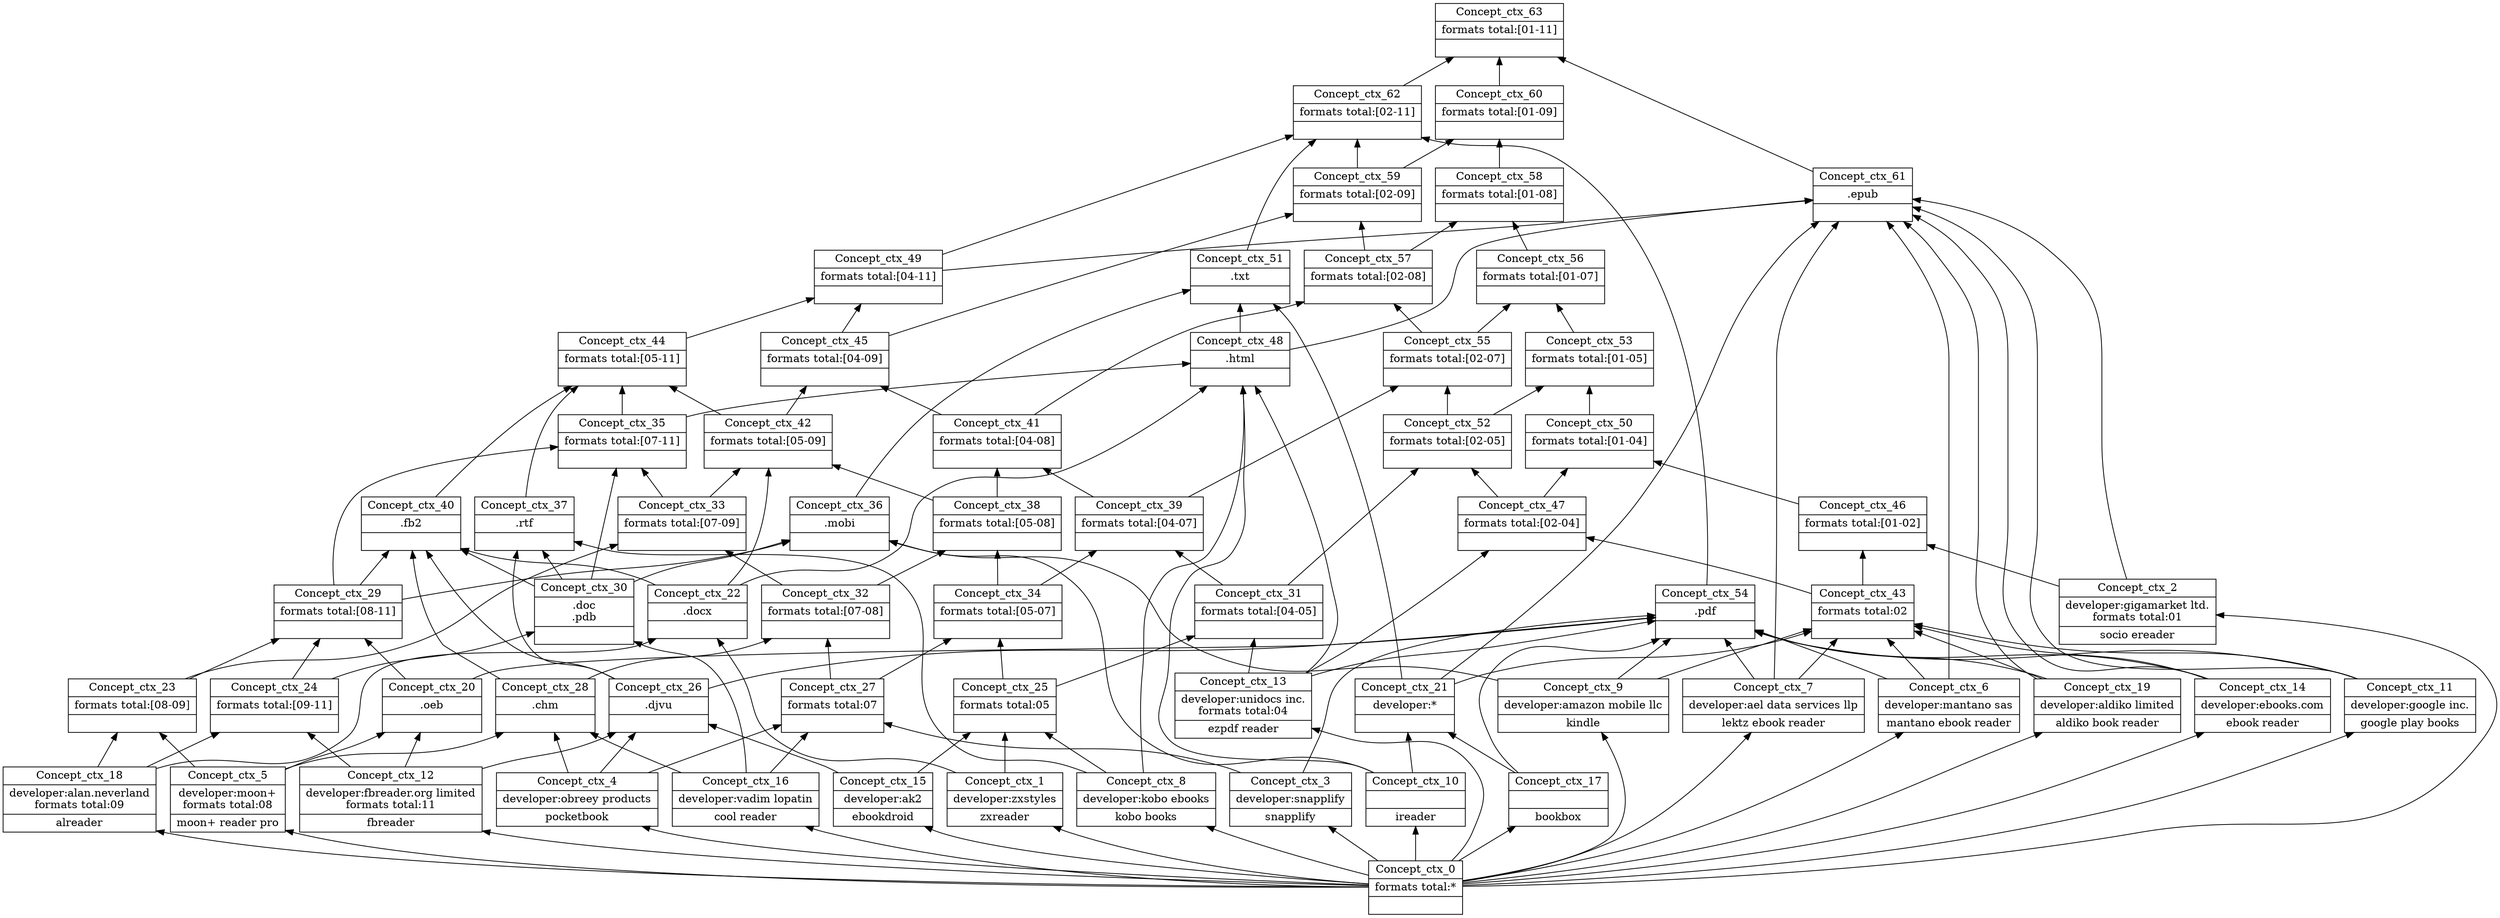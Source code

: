 digraph G { 
	rankdir=BT;
subgraph ctx { 
label="ctx";
1 [shape=record,label="{Concept_ctx_5|developer:moon+\nformats total:08\n|moon+ reader pro\n}"];
2 [shape=record,label="{Concept_ctx_16|developer:vadim lopatin\n|cool reader\n}"];
3 [shape=record,label="{Concept_ctx_4|developer:obreey products\n|pocketbook\n}"];
4 [shape=record,label="{Concept_ctx_18|developer:alan.neverland\nformats total:09\n|alreader\n}"];
5 [shape=record,label="{Concept_ctx_19|developer:aldiko limited\n|aldiko book reader\n}"];
6 [shape=record,label="{Concept_ctx_10||ireader\n}"];
7 [shape=record,label="{Concept_ctx_17||bookbox\n}"];
8 [shape=record,label="{Concept_ctx_15|developer:ak2\n|ebookdroid\n}"];
9 [shape=record,label="{Concept_ctx_14|developer:ebooks.com\n|ebook reader\n}"];
10 [shape=record,label="{Concept_ctx_13|developer:unidocs inc.\nformats total:04\n|ezpdf reader\n}"];
11 [shape=record,label="{Concept_ctx_11|developer:google inc.\n|google play books\n}"];
12 [shape=record,label="{Concept_ctx_9|developer:amazon mobile llc\n|kindle\n}"];
13 [shape=record,label="{Concept_ctx_8|developer:kobo ebooks\n|kobo books\n}"];
14 [shape=record,label="{Concept_ctx_7|developer:ael data services llp\n|lektz ebook reader\n}"];
15 [shape=record,label="{Concept_ctx_6|developer:mantano sas\n|mantano ebook reader\n}"];
16 [shape=record,label="{Concept_ctx_3|developer:snapplify\n|snapplify\n}"];
17 [shape=record,label="{Concept_ctx_2|developer:gigamarket ltd.\nformats total:01\n|socio ereader\n}"];
18 [shape=record,label="{Concept_ctx_1|developer:zxstyles\n|zxreader\n}"];
19 [shape=record,label="{Concept_ctx_12|developer:fbreader.org limited\nformats total:11\n|fbreader\n}"];
20 [shape=record,label="{Concept_ctx_20|.oeb\n|}"];
21 [shape=record,label="{Concept_ctx_22|.docx\n|}"];
22 [shape=record,label="{Concept_ctx_21|developer:*\n|}"];
23 [shape=record,label="{Concept_ctx_23|formats total:[08-09]\n|}"];
24 [shape=record,label="{Concept_ctx_24|formats total:[09-11]\n|}"];
25 [shape=record,label="{Concept_ctx_28|.chm\n|}"];
26 [shape=record,label="{Concept_ctx_30|.doc\n.pdb\n|}"];
27 [shape=record,label="{Concept_ctx_26|.djvu\n|}"];
28 [shape=record,label="{Concept_ctx_25|formats total:05\n|}"];
29 [shape=record,label="{Concept_ctx_27|formats total:07\n|}"];
30 [shape=record,label="{Concept_ctx_29|formats total:[08-11]\n|}"];
31 [shape=record,label="{Concept_ctx_31|formats total:[04-05]\n|}"];
32 [shape=record,label="{Concept_ctx_32|formats total:[07-08]\n|}"];
33 [shape=record,label="{Concept_ctx_33|formats total:[07-09]\n|}"];
34 [shape=record,label="{Concept_ctx_36|.mobi\n|}"];
35 [shape=record,label="{Concept_ctx_37|.rtf\n|}"];
36 [shape=record,label="{Concept_ctx_34|formats total:[05-07]\n|}"];
37 [shape=record,label="{Concept_ctx_35|formats total:[07-11]\n|}"];
38 [shape=record,label="{Concept_ctx_40|.fb2\n|}"];
39 [shape=record,label="{Concept_ctx_39|formats total:[04-07]\n|}"];
40 [shape=record,label="{Concept_ctx_38|formats total:[05-08]\n|}"];
41 [shape=record,label="{Concept_ctx_43|formats total:02\n|}"];
42 [shape=record,label="{Concept_ctx_41|formats total:[04-08]\n|}"];
43 [shape=record,label="{Concept_ctx_42|formats total:[05-09]\n|}"];
44 [shape=record,label="{Concept_ctx_46|formats total:[01-02]\n|}"];
45 [shape=record,label="{Concept_ctx_47|formats total:[02-04]\n|}"];
46 [shape=record,label="{Concept_ctx_45|formats total:[04-09]\n|}"];
47 [shape=record,label="{Concept_ctx_44|formats total:[05-11]\n|}"];
48 [shape=record,label="{Concept_ctx_50|formats total:[01-04]\n|}"];
49 [shape=record,label="{Concept_ctx_49|formats total:[04-11]\n|}"];
50 [shape=record,label="{Concept_ctx_48|.html\n|}"];
51 [shape=record,label="{Concept_ctx_51|.txt\n|}"];
52 [shape=record,label="{Concept_ctx_52|formats total:[02-05]\n|}"];
53 [shape=record,label="{Concept_ctx_54|.pdf\n|}"];
54 [shape=record,label="{Concept_ctx_53|formats total:[01-05]\n|}"];
55 [shape=record,label="{Concept_ctx_55|formats total:[02-07]\n|}"];
56 [shape=record,label="{Concept_ctx_56|formats total:[01-07]\n|}"];
57 [shape=record,label="{Concept_ctx_57|formats total:[02-08]\n|}"];
58 [shape=record,label="{Concept_ctx_58|formats total:[01-08]\n|}"];
59 [shape=record,label="{Concept_ctx_59|formats total:[02-09]\n|}"];
60 [shape=record,label="{Concept_ctx_61|.epub\n|}"];
61 [shape=record,label="{Concept_ctx_60|formats total:[01-09]\n|}"];
62 [shape=record,label="{Concept_ctx_62|formats total:[02-11]\n|}"];
63 [shape=record,label="{Concept_ctx_63|formats total:[01-11]\n|}"];
64 [shape=record,label="{Concept_ctx_0|formats total:*\n|}"];
	64 -> 1
	64 -> 2
	64 -> 3
	64 -> 4
	64 -> 5
	64 -> 6
	64 -> 7
	64 -> 8
	64 -> 9
	64 -> 10
	64 -> 11
	64 -> 12
	64 -> 13
	64 -> 14
	64 -> 15
	64 -> 16
	64 -> 17
	64 -> 18
	64 -> 19
	19 -> 20
	1 -> 20
	4 -> 21
	18 -> 21
	6 -> 22
	7 -> 22
	4 -> 23
	1 -> 23
	4 -> 24
	19 -> 24
	3 -> 25
	1 -> 25
	2 -> 25
	24 -> 26
	2 -> 26
	8 -> 27
	3 -> 27
	19 -> 27
	8 -> 28
	18 -> 28
	13 -> 28
	16 -> 29
	3 -> 29
	2 -> 29
	20 -> 30
	24 -> 30
	23 -> 30
	28 -> 31
	10 -> 31
	25 -> 32
	29 -> 32
	32 -> 33
	23 -> 33
	12 -> 34
	26 -> 34
	30 -> 34
	6 -> 34
	26 -> 35
	27 -> 35
	13 -> 35
	29 -> 36
	28 -> 36
	30 -> 37
	26 -> 37
	33 -> 37
	27 -> 38
	25 -> 38
	21 -> 38
	26 -> 38
	30 -> 38
	36 -> 39
	31 -> 39
	36 -> 40
	32 -> 40
	9 -> 41
	5 -> 41
	11 -> 41
	12 -> 41
	14 -> 41
	22 -> 41
	15 -> 41
	39 -> 42
	40 -> 42
	21 -> 43
	40 -> 43
	33 -> 43
	41 -> 44
	17 -> 44
	41 -> 45
	10 -> 45
	43 -> 46
	42 -> 46
	43 -> 47
	35 -> 47
	37 -> 47
	38 -> 47
	45 -> 48
	44 -> 48
	47 -> 49
	46 -> 49
	6 -> 50
	21 -> 50
	10 -> 50
	37 -> 50
	13 -> 50
	22 -> 51
	34 -> 51
	50 -> 51
	45 -> 52
	31 -> 52
	9 -> 53
	27 -> 53
	7 -> 53
	12 -> 53
	5 -> 53
	11 -> 53
	14 -> 53
	20 -> 53
	10 -> 53
	16 -> 53
	15 -> 53
	48 -> 54
	52 -> 54
	52 -> 55
	39 -> 55
	55 -> 56
	54 -> 56
	55 -> 57
	42 -> 57
	57 -> 58
	56 -> 58
	46 -> 59
	57 -> 59
	9 -> 60
	17 -> 60
	49 -> 60
	5 -> 60
	11 -> 60
	14 -> 60
	22 -> 60
	15 -> 60
	50 -> 60
	59 -> 61
	58 -> 61
	51 -> 62
	53 -> 62
	49 -> 62
	59 -> 62
	62 -> 63
	60 -> 63
	61 -> 63
}
}